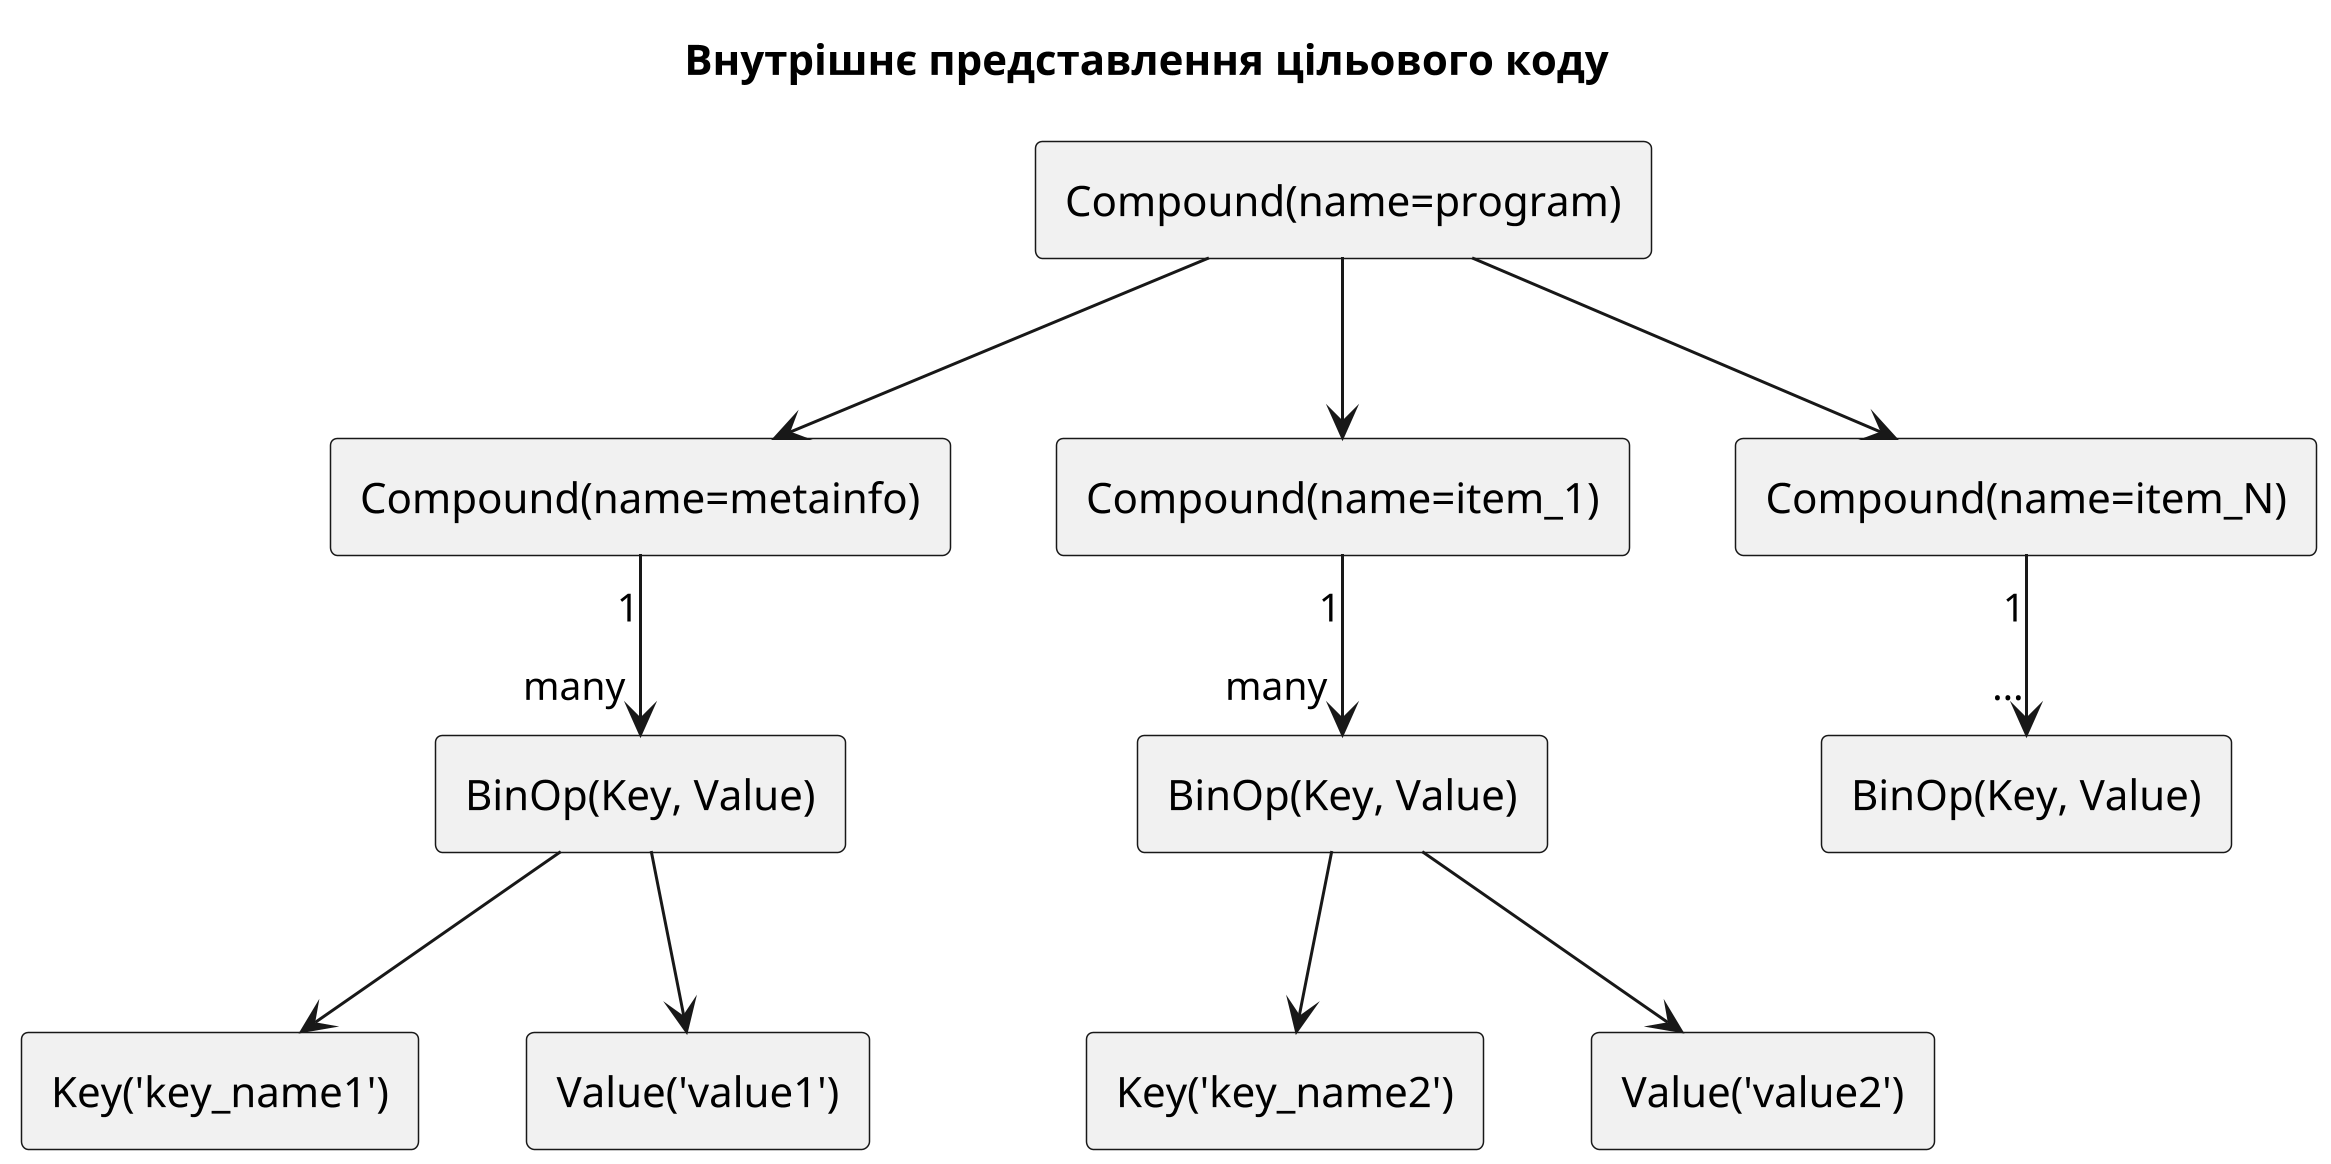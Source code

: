 @startuml Usecases
scale 3
title Внутрішнє представлення цільового коду


rectangle "Compound(name=program)" as program
rectangle "Compound(name=metainfo)" as metainfo
rectangle "Compound(name=item_1)" as item1
rectangle "Compound(name=item_N)" as itemN
rectangle "BinOp(Key, Value)" as binop0
rectangle "BinOp(Key, Value)" as binop1
rectangle "BinOp(Key, Value)" as binop2
rectangle "Key('key_name1')" as key1
rectangle "Key('key_name2')" as key2
rectangle "Value('value1')" as value1
rectangle "Value('value2')" as value2




program --> metainfo
program --> item1
program --> itemN
item1  "1" --> "many"  binop1
itemN "1" --> "..." binop2
metainfo "1" --> "many" binop0
binop0 --> key1
binop0 --> value1
binop1 --> key2
binop1 --> value2


@enduml